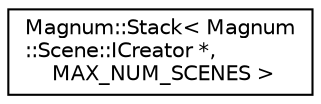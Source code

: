 digraph "圖形化之類別階層"
{
  edge [fontname="Helvetica",fontsize="10",labelfontname="Helvetica",labelfontsize="10"];
  node [fontname="Helvetica",fontsize="10",shape=record];
  rankdir="LR";
  Node1 [label="Magnum::Stack\< Magnum\l::Scene::ICreator *,\l MAX_NUM_SCENES \>",height=0.2,width=0.4,color="black", fillcolor="white", style="filled",URL="$class_magnum_1_1_stack.html"];
}
